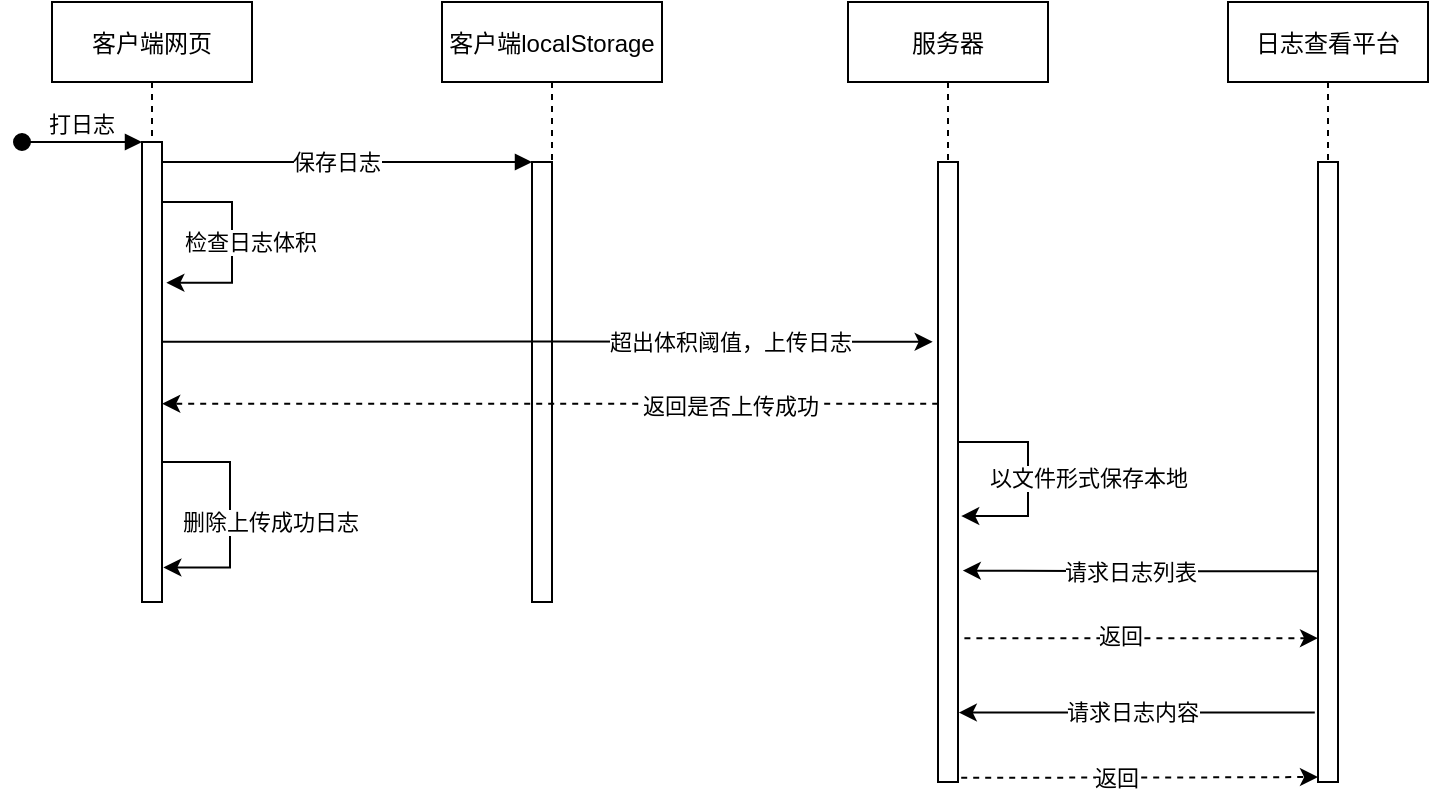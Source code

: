 <mxfile version="14.9.3" type="github">
  <diagram id="kgpKYQtTHZ0yAKxKKP6v" name="Page-1">
    <mxGraphModel dx="988" dy="686" grid="1" gridSize="10" guides="1" tooltips="1" connect="1" arrows="1" fold="1" page="1" pageScale="1" pageWidth="850" pageHeight="1100" math="0" shadow="0">
      <root>
        <mxCell id="0" />
        <mxCell id="1" parent="0" />
        <mxCell id="3nuBFxr9cyL0pnOWT2aG-1" value="客户端网页" style="shape=umlLifeline;perimeter=lifelinePerimeter;container=1;collapsible=0;recursiveResize=0;rounded=0;shadow=0;strokeWidth=1;" parent="1" vertex="1">
          <mxGeometry x="111" y="80" width="100" height="300" as="geometry" />
        </mxCell>
        <mxCell id="3nuBFxr9cyL0pnOWT2aG-2" value="" style="points=[];perimeter=orthogonalPerimeter;rounded=0;shadow=0;strokeWidth=1;" parent="3nuBFxr9cyL0pnOWT2aG-1" vertex="1">
          <mxGeometry x="45" y="70" width="10" height="230" as="geometry" />
        </mxCell>
        <mxCell id="3nuBFxr9cyL0pnOWT2aG-3" value="打日志" style="verticalAlign=bottom;startArrow=oval;endArrow=block;startSize=8;shadow=0;strokeWidth=1;" parent="3nuBFxr9cyL0pnOWT2aG-1" target="3nuBFxr9cyL0pnOWT2aG-2" edge="1">
          <mxGeometry relative="1" as="geometry">
            <mxPoint x="-15" y="70" as="sourcePoint" />
          </mxGeometry>
        </mxCell>
        <mxCell id="MHFHDd-iHTkA9PA1XyoW-6" value="检查日志体积" style="edgeStyle=orthogonalEdgeStyle;rounded=0;orthogonalLoop=1;jettySize=auto;html=1;entryX=1.217;entryY=0.306;entryDx=0;entryDy=0;entryPerimeter=0;" edge="1" parent="3nuBFxr9cyL0pnOWT2aG-1" source="3nuBFxr9cyL0pnOWT2aG-2" target="3nuBFxr9cyL0pnOWT2aG-2">
          <mxGeometry x="0.016" y="9" relative="1" as="geometry">
            <Array as="points">
              <mxPoint x="90" y="100" />
              <mxPoint x="90" y="140" />
            </Array>
            <mxPoint as="offset" />
          </mxGeometry>
        </mxCell>
        <mxCell id="MHFHDd-iHTkA9PA1XyoW-17" value="删除上传成功日志" style="edgeStyle=orthogonalEdgeStyle;rounded=0;orthogonalLoop=1;jettySize=auto;html=1;entryX=1.067;entryY=0.925;entryDx=0;entryDy=0;entryPerimeter=0;" edge="1" parent="3nuBFxr9cyL0pnOWT2aG-1" source="3nuBFxr9cyL0pnOWT2aG-2" target="3nuBFxr9cyL0pnOWT2aG-2">
          <mxGeometry x="0.066" y="20" relative="1" as="geometry">
            <Array as="points">
              <mxPoint x="89" y="230" />
              <mxPoint x="89" y="283" />
            </Array>
            <mxPoint as="offset" />
          </mxGeometry>
        </mxCell>
        <mxCell id="3nuBFxr9cyL0pnOWT2aG-5" value="客户端localStorage" style="shape=umlLifeline;perimeter=lifelinePerimeter;container=1;collapsible=0;recursiveResize=0;rounded=0;shadow=0;strokeWidth=1;" parent="1" vertex="1">
          <mxGeometry x="306" y="80" width="110" height="300" as="geometry" />
        </mxCell>
        <mxCell id="3nuBFxr9cyL0pnOWT2aG-6" value="" style="points=[];perimeter=orthogonalPerimeter;rounded=0;shadow=0;strokeWidth=1;" parent="3nuBFxr9cyL0pnOWT2aG-5" vertex="1">
          <mxGeometry x="45" y="80" width="10" height="220" as="geometry" />
        </mxCell>
        <mxCell id="3nuBFxr9cyL0pnOWT2aG-8" value="" style="verticalAlign=bottom;endArrow=block;entryX=0;entryY=0;shadow=0;strokeWidth=1;" parent="1" source="3nuBFxr9cyL0pnOWT2aG-2" target="3nuBFxr9cyL0pnOWT2aG-6" edge="1">
          <mxGeometry relative="1" as="geometry">
            <mxPoint x="266" y="160" as="sourcePoint" />
            <Array as="points">
              <mxPoint x="201" y="160" />
            </Array>
          </mxGeometry>
        </mxCell>
        <mxCell id="MHFHDd-iHTkA9PA1XyoW-11" value="保存日志" style="edgeLabel;html=1;align=center;verticalAlign=middle;resizable=0;points=[];" vertex="1" connectable="0" parent="3nuBFxr9cyL0pnOWT2aG-8">
          <mxGeometry x="-0.059" relative="1" as="geometry">
            <mxPoint as="offset" />
          </mxGeometry>
        </mxCell>
        <mxCell id="xeWJZMg9ivjzSz6-TMb7-1" value="服务器" style="shape=umlLifeline;perimeter=lifelinePerimeter;container=1;collapsible=0;recursiveResize=0;rounded=0;shadow=0;strokeWidth=1;" parent="1" vertex="1">
          <mxGeometry x="509" y="80" width="100" height="390" as="geometry" />
        </mxCell>
        <mxCell id="xeWJZMg9ivjzSz6-TMb7-2" value="" style="points=[];perimeter=orthogonalPerimeter;rounded=0;shadow=0;strokeWidth=1;" parent="xeWJZMg9ivjzSz6-TMb7-1" vertex="1">
          <mxGeometry x="45" y="80" width="10" height="310" as="geometry" />
        </mxCell>
        <mxCell id="MHFHDd-iHTkA9PA1XyoW-4" style="edgeStyle=orthogonalEdgeStyle;rounded=0;orthogonalLoop=1;jettySize=auto;html=1;entryX=1.16;entryY=0.571;entryDx=0;entryDy=0;entryPerimeter=0;" edge="1" parent="xeWJZMg9ivjzSz6-TMb7-1" source="xeWJZMg9ivjzSz6-TMb7-2" target="xeWJZMg9ivjzSz6-TMb7-2">
          <mxGeometry relative="1" as="geometry">
            <mxPoint x="70" y="274" as="targetPoint" />
            <Array as="points">
              <mxPoint x="90" y="220" />
              <mxPoint x="90" y="257" />
            </Array>
          </mxGeometry>
        </mxCell>
        <mxCell id="MHFHDd-iHTkA9PA1XyoW-5" value="以文件形式保存本地" style="edgeLabel;html=1;align=center;verticalAlign=middle;resizable=0;points=[];" vertex="1" connectable="0" parent="MHFHDd-iHTkA9PA1XyoW-4">
          <mxGeometry x="0.043" y="1" relative="1" as="geometry">
            <mxPoint x="29" y="-2" as="offset" />
          </mxGeometry>
        </mxCell>
        <mxCell id="xeWJZMg9ivjzSz6-TMb7-3" value="日志查看平台" style="shape=umlLifeline;perimeter=lifelinePerimeter;container=1;collapsible=0;recursiveResize=0;rounded=0;shadow=0;strokeWidth=1;" parent="1" vertex="1">
          <mxGeometry x="699" y="80" width="100" height="390" as="geometry" />
        </mxCell>
        <mxCell id="xeWJZMg9ivjzSz6-TMb7-4" value="" style="points=[];perimeter=orthogonalPerimeter;rounded=0;shadow=0;strokeWidth=1;" parent="xeWJZMg9ivjzSz6-TMb7-3" vertex="1">
          <mxGeometry x="45" y="80" width="10" height="310" as="geometry" />
        </mxCell>
        <mxCell id="MHFHDd-iHTkA9PA1XyoW-9" style="edgeStyle=orthogonalEdgeStyle;rounded=0;orthogonalLoop=1;jettySize=auto;html=1;exitX=1.01;exitY=0.434;exitDx=0;exitDy=0;exitPerimeter=0;entryX=-0.266;entryY=0.29;entryDx=0;entryDy=0;entryPerimeter=0;" edge="1" parent="1" source="3nuBFxr9cyL0pnOWT2aG-2" target="xeWJZMg9ivjzSz6-TMb7-2">
          <mxGeometry relative="1" as="geometry">
            <mxPoint x="530" y="250" as="targetPoint" />
          </mxGeometry>
        </mxCell>
        <mxCell id="MHFHDd-iHTkA9PA1XyoW-10" value="超出体积阈值，上传日志" style="edgeLabel;html=1;align=center;verticalAlign=middle;resizable=0;points=[];" vertex="1" connectable="0" parent="MHFHDd-iHTkA9PA1XyoW-9">
          <mxGeometry x="-0.46" y="-2" relative="1" as="geometry">
            <mxPoint x="180" y="-2" as="offset" />
          </mxGeometry>
        </mxCell>
        <mxCell id="MHFHDd-iHTkA9PA1XyoW-12" style="edgeStyle=orthogonalEdgeStyle;rounded=0;orthogonalLoop=1;jettySize=auto;html=1;entryX=1.01;entryY=0.569;entryDx=0;entryDy=0;entryPerimeter=0;dashed=1;exitX=0.01;exitY=0.39;exitDx=0;exitDy=0;exitPerimeter=0;" edge="1" parent="1" source="xeWJZMg9ivjzSz6-TMb7-2" target="3nuBFxr9cyL0pnOWT2aG-2">
          <mxGeometry relative="1" as="geometry">
            <mxPoint x="460" y="281" as="sourcePoint" />
          </mxGeometry>
        </mxCell>
        <mxCell id="MHFHDd-iHTkA9PA1XyoW-16" value="返回是否上传成功" style="edgeLabel;html=1;align=center;verticalAlign=middle;resizable=0;points=[];" vertex="1" connectable="0" parent="MHFHDd-iHTkA9PA1XyoW-12">
          <mxGeometry x="-0.376" y="1" relative="1" as="geometry">
            <mxPoint x="17" as="offset" />
          </mxGeometry>
        </mxCell>
        <mxCell id="MHFHDd-iHTkA9PA1XyoW-19" style="edgeStyle=orthogonalEdgeStyle;rounded=0;orthogonalLoop=1;jettySize=auto;html=1;entryX=1.24;entryY=0.659;entryDx=0;entryDy=0;entryPerimeter=0;exitX=0;exitY=0.66;exitDx=0;exitDy=0;exitPerimeter=0;" edge="1" parent="1" source="xeWJZMg9ivjzSz6-TMb7-4" target="xeWJZMg9ivjzSz6-TMb7-2">
          <mxGeometry relative="1" as="geometry" />
        </mxCell>
        <mxCell id="MHFHDd-iHTkA9PA1XyoW-20" value="请求日志列表" style="edgeLabel;html=1;align=center;verticalAlign=middle;resizable=0;points=[];" vertex="1" connectable="0" parent="MHFHDd-iHTkA9PA1XyoW-19">
          <mxGeometry x="0.065" relative="1" as="geometry">
            <mxPoint as="offset" />
          </mxGeometry>
        </mxCell>
        <mxCell id="MHFHDd-iHTkA9PA1XyoW-22" style="edgeStyle=orthogonalEdgeStyle;rounded=0;orthogonalLoop=1;jettySize=auto;html=1;entryX=0;entryY=0.768;entryDx=0;entryDy=0;entryPerimeter=0;dashed=1;exitX=1.32;exitY=0.768;exitDx=0;exitDy=0;exitPerimeter=0;" edge="1" parent="1" source="xeWJZMg9ivjzSz6-TMb7-2" target="xeWJZMg9ivjzSz6-TMb7-4">
          <mxGeometry relative="1" as="geometry">
            <mxPoint x="580" y="398" as="sourcePoint" />
          </mxGeometry>
        </mxCell>
        <mxCell id="MHFHDd-iHTkA9PA1XyoW-23" value="返回" style="edgeLabel;html=1;align=center;verticalAlign=middle;resizable=0;points=[];" vertex="1" connectable="0" parent="MHFHDd-iHTkA9PA1XyoW-22">
          <mxGeometry x="-0.117" y="1" relative="1" as="geometry">
            <mxPoint as="offset" />
          </mxGeometry>
        </mxCell>
        <mxCell id="MHFHDd-iHTkA9PA1XyoW-24" style="edgeStyle=orthogonalEdgeStyle;rounded=0;orthogonalLoop=1;jettySize=auto;html=1;entryX=1.04;entryY=0.888;entryDx=0;entryDy=0;entryPerimeter=0;exitX=-0.16;exitY=0.888;exitDx=0;exitDy=0;exitPerimeter=0;" edge="1" parent="1" source="xeWJZMg9ivjzSz6-TMb7-4" target="xeWJZMg9ivjzSz6-TMb7-2">
          <mxGeometry relative="1" as="geometry" />
        </mxCell>
        <mxCell id="MHFHDd-iHTkA9PA1XyoW-25" value="请求日志内容" style="edgeLabel;html=1;align=center;verticalAlign=middle;resizable=0;points=[];" vertex="1" connectable="0" parent="MHFHDd-iHTkA9PA1XyoW-24">
          <mxGeometry x="0.294" y="-1" relative="1" as="geometry">
            <mxPoint x="23" as="offset" />
          </mxGeometry>
        </mxCell>
        <mxCell id="MHFHDd-iHTkA9PA1XyoW-26" style="edgeStyle=orthogonalEdgeStyle;rounded=0;orthogonalLoop=1;jettySize=auto;html=1;entryX=0;entryY=0.992;entryDx=0;entryDy=0;entryPerimeter=0;dashed=1;exitX=1.16;exitY=0.993;exitDx=0;exitDy=0;exitPerimeter=0;" edge="1" parent="1" source="xeWJZMg9ivjzSz6-TMb7-2" target="xeWJZMg9ivjzSz6-TMb7-4">
          <mxGeometry relative="1" as="geometry" />
        </mxCell>
        <mxCell id="MHFHDd-iHTkA9PA1XyoW-27" value="返回" style="edgeLabel;html=1;align=center;verticalAlign=middle;resizable=0;points=[];" vertex="1" connectable="0" parent="MHFHDd-iHTkA9PA1XyoW-26">
          <mxGeometry x="-0.136" relative="1" as="geometry">
            <mxPoint as="offset" />
          </mxGeometry>
        </mxCell>
      </root>
    </mxGraphModel>
  </diagram>
</mxfile>
